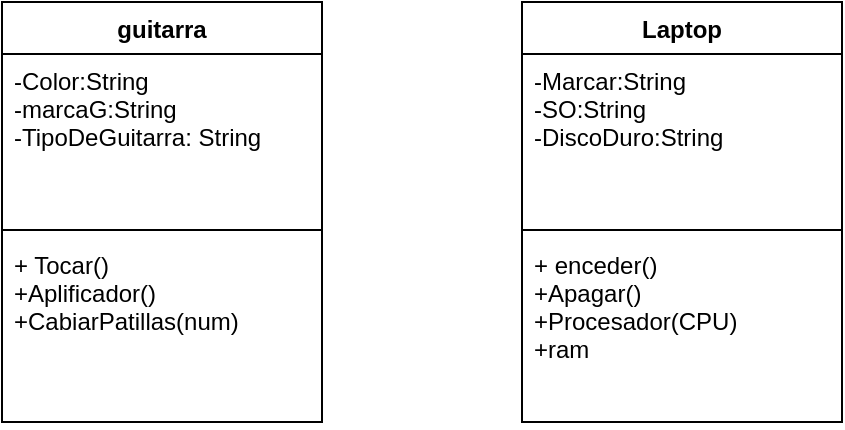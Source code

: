 <mxfile version="12.9.3"><diagram id="CSb36QKB9XTFbDx4hJjH" name="Page-1"><mxGraphModel dx="1038" dy="553" grid="1" gridSize="10" guides="1" tooltips="1" connect="1" arrows="1" fold="1" page="1" pageScale="1" pageWidth="827" pageHeight="1169" math="0" shadow="0"><root><mxCell id="0"/><mxCell id="1" parent="0"/><mxCell id="EjIu0UOPaAVFD-T60ffo-3" value="guitarra" style="swimlane;fontStyle=1;align=center;verticalAlign=top;childLayout=stackLayout;horizontal=1;startSize=26;horizontalStack=0;resizeParent=1;resizeParentMax=0;resizeLast=0;collapsible=1;marginBottom=0;" parent="1" vertex="1"><mxGeometry x="190" y="150" width="160" height="210" as="geometry"/></mxCell><mxCell id="EjIu0UOPaAVFD-T60ffo-4" value="-Color:String&#xA;-marcaG:String&#xA;-TipoDeGuitarra: String" style="text;strokeColor=none;fillColor=none;align=left;verticalAlign=top;spacingLeft=4;spacingRight=4;overflow=hidden;rotatable=0;points=[[0,0.5],[1,0.5]];portConstraint=eastwest;" parent="EjIu0UOPaAVFD-T60ffo-3" vertex="1"><mxGeometry y="26" width="160" height="84" as="geometry"/></mxCell><mxCell id="EjIu0UOPaAVFD-T60ffo-5" value="" style="line;strokeWidth=1;fillColor=none;align=left;verticalAlign=middle;spacingTop=-1;spacingLeft=3;spacingRight=3;rotatable=0;labelPosition=right;points=[];portConstraint=eastwest;" parent="EjIu0UOPaAVFD-T60ffo-3" vertex="1"><mxGeometry y="110" width="160" height="8" as="geometry"/></mxCell><mxCell id="EjIu0UOPaAVFD-T60ffo-6" value="+ Tocar()&#xA;+Aplificador()&#xA;+CabiarPatillas(num)&#xA;&#xA;" style="text;strokeColor=none;fillColor=none;align=left;verticalAlign=top;spacingLeft=4;spacingRight=4;overflow=hidden;rotatable=0;points=[[0,0.5],[1,0.5]];portConstraint=eastwest;" parent="EjIu0UOPaAVFD-T60ffo-3" vertex="1"><mxGeometry y="118" width="160" height="92" as="geometry"/></mxCell><mxCell id="EjIu0UOPaAVFD-T60ffo-9" value="Laptop" style="swimlane;fontStyle=1;align=center;verticalAlign=top;childLayout=stackLayout;horizontal=1;startSize=26;horizontalStack=0;resizeParent=1;resizeParentMax=0;resizeLast=0;collapsible=1;marginBottom=0;" parent="1" vertex="1"><mxGeometry x="450" y="150" width="160" height="210" as="geometry"/></mxCell><mxCell id="EjIu0UOPaAVFD-T60ffo-10" value="-Marcar:String&#xA;-SO:String&#xA;-DiscoDuro:String" style="text;strokeColor=none;fillColor=none;align=left;verticalAlign=top;spacingLeft=4;spacingRight=4;overflow=hidden;rotatable=0;points=[[0,0.5],[1,0.5]];portConstraint=eastwest;" parent="EjIu0UOPaAVFD-T60ffo-9" vertex="1"><mxGeometry y="26" width="160" height="84" as="geometry"/></mxCell><mxCell id="EjIu0UOPaAVFD-T60ffo-11" value="" style="line;strokeWidth=1;fillColor=none;align=left;verticalAlign=middle;spacingTop=-1;spacingLeft=3;spacingRight=3;rotatable=0;labelPosition=right;points=[];portConstraint=eastwest;" parent="EjIu0UOPaAVFD-T60ffo-9" vertex="1"><mxGeometry y="110" width="160" height="8" as="geometry"/></mxCell><mxCell id="EjIu0UOPaAVFD-T60ffo-12" value="+ enceder()&#xA;+Apagar()&#xA;+Procesador(CPU)&#xA;+ram&#xA;&#xA;&#xA;" style="text;strokeColor=none;fillColor=none;align=left;verticalAlign=top;spacingLeft=4;spacingRight=4;overflow=hidden;rotatable=0;points=[[0,0.5],[1,0.5]];portConstraint=eastwest;" parent="EjIu0UOPaAVFD-T60ffo-9" vertex="1"><mxGeometry y="118" width="160" height="92" as="geometry"/></mxCell></root></mxGraphModel></diagram></mxfile>
